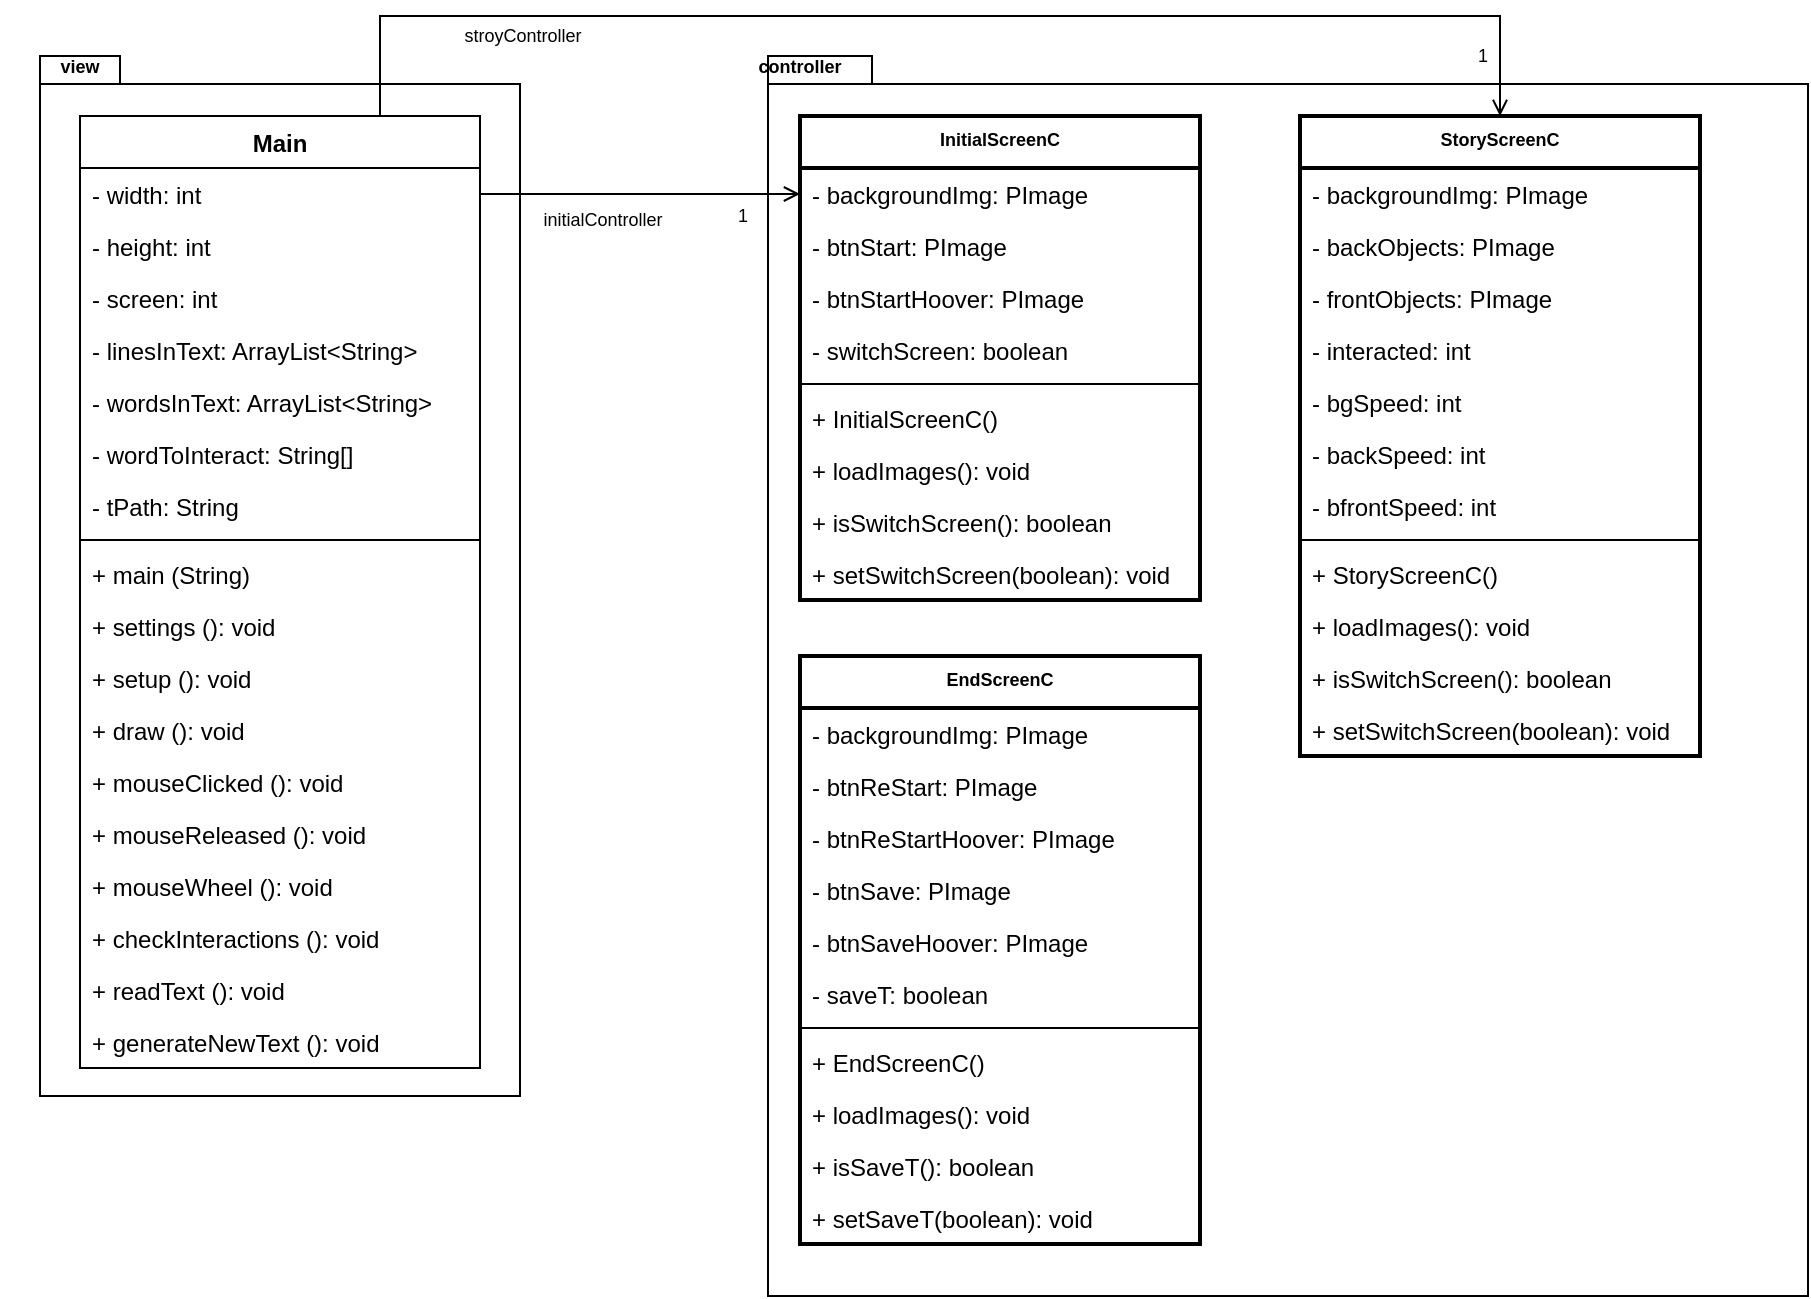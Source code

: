 <mxfile version="14.4.7" type="device"><diagram id="isuigA0B2V9BOLrQZRAi" name="Page-1"><mxGraphModel dx="860" dy="505" grid="1" gridSize="10" guides="1" tooltips="1" connect="1" arrows="1" fold="1" page="1" pageScale="1" pageWidth="827" pageHeight="1169" math="0" shadow="0"><root><mxCell id="0"/><mxCell id="1" parent="0"/><mxCell id="RhSV0VvacWWm0Hfx9tG7-26" value="" style="shape=folder;fontStyle=1;spacingTop=10;tabWidth=40;tabHeight=14;tabPosition=left;html=1;" vertex="1" parent="1"><mxGeometry x="414" y="250" width="520" height="620" as="geometry"/></mxCell><mxCell id="RhSV0VvacWWm0Hfx9tG7-24" value="" style="shape=folder;fontStyle=1;spacingTop=10;tabWidth=40;tabHeight=14;tabPosition=left;html=1;" vertex="1" parent="1"><mxGeometry x="50" y="250" width="240" height="520" as="geometry"/></mxCell><mxCell id="RhSV0VvacWWm0Hfx9tG7-52" style="edgeStyle=orthogonalEdgeStyle;rounded=0;orthogonalLoop=1;jettySize=auto;html=1;exitX=0.75;exitY=0;exitDx=0;exitDy=0;entryX=0.5;entryY=0;entryDx=0;entryDy=0;endArrow=open;endFill=0;fontSize=9;" edge="1" parent="1" source="RhSV0VvacWWm0Hfx9tG7-5" target="RhSV0VvacWWm0Hfx9tG7-42"><mxGeometry relative="1" as="geometry"><Array as="points"><mxPoint x="220" y="230"/><mxPoint x="780" y="230"/></Array></mxGeometry></mxCell><mxCell id="RhSV0VvacWWm0Hfx9tG7-55" value="stroyController" style="edgeLabel;html=1;align=center;verticalAlign=middle;resizable=0;points=[];fontSize=9;" vertex="1" connectable="0" parent="RhSV0VvacWWm0Hfx9tG7-52"><mxGeometry x="-0.531" y="-3" relative="1" as="geometry"><mxPoint x="-34.29" y="7" as="offset"/></mxGeometry></mxCell><mxCell id="RhSV0VvacWWm0Hfx9tG7-56" value="1" style="edgeLabel;html=1;align=center;verticalAlign=middle;resizable=0;points=[];fontSize=9;" vertex="1" connectable="0" parent="RhSV0VvacWWm0Hfx9tG7-52"><mxGeometry x="0.439" y="2" relative="1" as="geometry"><mxPoint x="125.71" y="22" as="offset"/></mxGeometry></mxCell><mxCell id="RhSV0VvacWWm0Hfx9tG7-5" value="Main" style="swimlane;fontStyle=1;align=center;verticalAlign=top;childLayout=stackLayout;horizontal=1;startSize=26;horizontalStack=0;resizeParent=1;resizeParentMax=0;resizeLast=0;collapsible=1;marginBottom=0;" vertex="1" parent="1"><mxGeometry x="70" y="280" width="200" height="476" as="geometry"/></mxCell><mxCell id="RhSV0VvacWWm0Hfx9tG7-6" value="- width: int" style="text;strokeColor=none;fillColor=none;align=left;verticalAlign=top;spacingLeft=4;spacingRight=4;overflow=hidden;rotatable=0;points=[[0,0.5],[1,0.5]];portConstraint=eastwest;" vertex="1" parent="RhSV0VvacWWm0Hfx9tG7-5"><mxGeometry y="26" width="200" height="26" as="geometry"/></mxCell><mxCell id="RhSV0VvacWWm0Hfx9tG7-9" value="- height: int" style="text;strokeColor=none;fillColor=none;align=left;verticalAlign=top;spacingLeft=4;spacingRight=4;overflow=hidden;rotatable=0;points=[[0,0.5],[1,0.5]];portConstraint=eastwest;" vertex="1" parent="RhSV0VvacWWm0Hfx9tG7-5"><mxGeometry y="52" width="200" height="26" as="geometry"/></mxCell><mxCell id="RhSV0VvacWWm0Hfx9tG7-10" value="- screen: int" style="text;strokeColor=none;fillColor=none;align=left;verticalAlign=top;spacingLeft=4;spacingRight=4;overflow=hidden;rotatable=0;points=[[0,0.5],[1,0.5]];portConstraint=eastwest;" vertex="1" parent="RhSV0VvacWWm0Hfx9tG7-5"><mxGeometry y="78" width="200" height="26" as="geometry"/></mxCell><mxCell id="RhSV0VvacWWm0Hfx9tG7-19" value="- linesInText: ArrayList&lt;String&gt;" style="text;strokeColor=none;fillColor=none;align=left;verticalAlign=top;spacingLeft=4;spacingRight=4;overflow=hidden;rotatable=0;points=[[0,0.5],[1,0.5]];portConstraint=eastwest;" vertex="1" parent="RhSV0VvacWWm0Hfx9tG7-5"><mxGeometry y="104" width="200" height="26" as="geometry"/></mxCell><mxCell id="RhSV0VvacWWm0Hfx9tG7-20" value="- wordsInText: ArrayList&lt;String&gt;" style="text;strokeColor=none;fillColor=none;align=left;verticalAlign=top;spacingLeft=4;spacingRight=4;overflow=hidden;rotatable=0;points=[[0,0.5],[1,0.5]];portConstraint=eastwest;" vertex="1" parent="RhSV0VvacWWm0Hfx9tG7-5"><mxGeometry y="130" width="200" height="26" as="geometry"/></mxCell><mxCell id="RhSV0VvacWWm0Hfx9tG7-21" value="- wordToInteract: String[]" style="text;strokeColor=none;fillColor=none;align=left;verticalAlign=top;spacingLeft=4;spacingRight=4;overflow=hidden;rotatable=0;points=[[0,0.5],[1,0.5]];portConstraint=eastwest;" vertex="1" parent="RhSV0VvacWWm0Hfx9tG7-5"><mxGeometry y="156" width="200" height="26" as="geometry"/></mxCell><mxCell id="RhSV0VvacWWm0Hfx9tG7-22" value="- tPath: String" style="text;strokeColor=none;fillColor=none;align=left;verticalAlign=top;spacingLeft=4;spacingRight=4;overflow=hidden;rotatable=0;points=[[0,0.5],[1,0.5]];portConstraint=eastwest;" vertex="1" parent="RhSV0VvacWWm0Hfx9tG7-5"><mxGeometry y="182" width="200" height="26" as="geometry"/></mxCell><mxCell id="RhSV0VvacWWm0Hfx9tG7-7" value="" style="line;strokeWidth=1;fillColor=none;align=left;verticalAlign=middle;spacingTop=-1;spacingLeft=3;spacingRight=3;rotatable=0;labelPosition=right;points=[];portConstraint=eastwest;" vertex="1" parent="RhSV0VvacWWm0Hfx9tG7-5"><mxGeometry y="208" width="200" height="8" as="geometry"/></mxCell><mxCell id="RhSV0VvacWWm0Hfx9tG7-8" value="+ main (String)" style="text;strokeColor=none;fillColor=none;align=left;verticalAlign=top;spacingLeft=4;spacingRight=4;overflow=hidden;rotatable=0;points=[[0,0.5],[1,0.5]];portConstraint=eastwest;" vertex="1" parent="RhSV0VvacWWm0Hfx9tG7-5"><mxGeometry y="216" width="200" height="26" as="geometry"/></mxCell><mxCell id="RhSV0VvacWWm0Hfx9tG7-11" value="+ settings (): void" style="text;strokeColor=none;fillColor=none;align=left;verticalAlign=top;spacingLeft=4;spacingRight=4;overflow=hidden;rotatable=0;points=[[0,0.5],[1,0.5]];portConstraint=eastwest;" vertex="1" parent="RhSV0VvacWWm0Hfx9tG7-5"><mxGeometry y="242" width="200" height="26" as="geometry"/></mxCell><mxCell id="RhSV0VvacWWm0Hfx9tG7-15" value="+ setup (): void" style="text;strokeColor=none;fillColor=none;align=left;verticalAlign=top;spacingLeft=4;spacingRight=4;overflow=hidden;rotatable=0;points=[[0,0.5],[1,0.5]];portConstraint=eastwest;" vertex="1" parent="RhSV0VvacWWm0Hfx9tG7-5"><mxGeometry y="268" width="200" height="26" as="geometry"/></mxCell><mxCell id="RhSV0VvacWWm0Hfx9tG7-12" value="+ draw (): void" style="text;strokeColor=none;fillColor=none;align=left;verticalAlign=top;spacingLeft=4;spacingRight=4;overflow=hidden;rotatable=0;points=[[0,0.5],[1,0.5]];portConstraint=eastwest;" vertex="1" parent="RhSV0VvacWWm0Hfx9tG7-5"><mxGeometry y="294" width="200" height="26" as="geometry"/></mxCell><mxCell id="RhSV0VvacWWm0Hfx9tG7-14" value="+ mouseClicked (): void" style="text;strokeColor=none;fillColor=none;align=left;verticalAlign=top;spacingLeft=4;spacingRight=4;overflow=hidden;rotatable=0;points=[[0,0.5],[1,0.5]];portConstraint=eastwest;" vertex="1" parent="RhSV0VvacWWm0Hfx9tG7-5"><mxGeometry y="320" width="200" height="26" as="geometry"/></mxCell><mxCell id="RhSV0VvacWWm0Hfx9tG7-13" value="+ mouseReleased (): void" style="text;strokeColor=none;fillColor=none;align=left;verticalAlign=top;spacingLeft=4;spacingRight=4;overflow=hidden;rotatable=0;points=[[0,0.5],[1,0.5]];portConstraint=eastwest;" vertex="1" parent="RhSV0VvacWWm0Hfx9tG7-5"><mxGeometry y="346" width="200" height="26" as="geometry"/></mxCell><mxCell id="RhSV0VvacWWm0Hfx9tG7-17" value="+ mouseWheel (): void" style="text;strokeColor=none;fillColor=none;align=left;verticalAlign=top;spacingLeft=4;spacingRight=4;overflow=hidden;rotatable=0;points=[[0,0.5],[1,0.5]];portConstraint=eastwest;" vertex="1" parent="RhSV0VvacWWm0Hfx9tG7-5"><mxGeometry y="372" width="200" height="26" as="geometry"/></mxCell><mxCell id="RhSV0VvacWWm0Hfx9tG7-16" value="+ checkInteractions (): void" style="text;strokeColor=none;fillColor=none;align=left;verticalAlign=top;spacingLeft=4;spacingRight=4;overflow=hidden;rotatable=0;points=[[0,0.5],[1,0.5]];portConstraint=eastwest;" vertex="1" parent="RhSV0VvacWWm0Hfx9tG7-5"><mxGeometry y="398" width="200" height="26" as="geometry"/></mxCell><mxCell id="RhSV0VvacWWm0Hfx9tG7-18" value="+ readText (): void" style="text;strokeColor=none;fillColor=none;align=left;verticalAlign=top;spacingLeft=4;spacingRight=4;overflow=hidden;rotatable=0;points=[[0,0.5],[1,0.5]];portConstraint=eastwest;" vertex="1" parent="RhSV0VvacWWm0Hfx9tG7-5"><mxGeometry y="424" width="200" height="26" as="geometry"/></mxCell><mxCell id="RhSV0VvacWWm0Hfx9tG7-23" value="+ generateNewText (): void" style="text;strokeColor=none;fillColor=none;align=left;verticalAlign=top;spacingLeft=4;spacingRight=4;overflow=hidden;rotatable=0;points=[[0,0.5],[1,0.5]];portConstraint=eastwest;" vertex="1" parent="RhSV0VvacWWm0Hfx9tG7-5"><mxGeometry y="450" width="200" height="26" as="geometry"/></mxCell><mxCell id="RhSV0VvacWWm0Hfx9tG7-25" value="view" style="text;align=center;fontStyle=1;verticalAlign=middle;spacingLeft=3;spacingRight=3;strokeColor=none;rotatable=0;points=[[0,0.5],[1,0.5]];portConstraint=eastwest;strokeWidth=2;fontSize=9;" vertex="1" parent="1"><mxGeometry x="30" y="240" width="80" height="30" as="geometry"/></mxCell><mxCell id="RhSV0VvacWWm0Hfx9tG7-27" value="controller" style="text;align=center;fontStyle=1;verticalAlign=middle;spacingLeft=3;spacingRight=3;strokeColor=none;rotatable=0;points=[[0,0.5],[1,0.5]];portConstraint=eastwest;strokeWidth=2;fontSize=9;" vertex="1" parent="1"><mxGeometry x="390" y="240" width="80" height="30" as="geometry"/></mxCell><mxCell id="RhSV0VvacWWm0Hfx9tG7-28" value="InitialScreenC" style="swimlane;fontStyle=1;align=center;verticalAlign=top;childLayout=stackLayout;horizontal=1;startSize=26;horizontalStack=0;resizeParent=1;resizeParentMax=0;resizeLast=0;collapsible=1;marginBottom=0;strokeWidth=2;fontSize=9;" vertex="1" parent="1"><mxGeometry x="430" y="280" width="200" height="242" as="geometry"/></mxCell><mxCell id="RhSV0VvacWWm0Hfx9tG7-32" value="- backgroundImg: PImage" style="text;strokeColor=none;fillColor=none;align=left;verticalAlign=top;spacingLeft=4;spacingRight=4;overflow=hidden;rotatable=0;points=[[0,0.5],[1,0.5]];portConstraint=eastwest;" vertex="1" parent="RhSV0VvacWWm0Hfx9tG7-28"><mxGeometry y="26" width="200" height="26" as="geometry"/></mxCell><mxCell id="RhSV0VvacWWm0Hfx9tG7-33" value="- btnStart: PImage" style="text;strokeColor=none;fillColor=none;align=left;verticalAlign=top;spacingLeft=4;spacingRight=4;overflow=hidden;rotatable=0;points=[[0,0.5],[1,0.5]];portConstraint=eastwest;" vertex="1" parent="RhSV0VvacWWm0Hfx9tG7-28"><mxGeometry y="52" width="200" height="26" as="geometry"/></mxCell><mxCell id="RhSV0VvacWWm0Hfx9tG7-34" value="- btnStartHoover: PImage" style="text;strokeColor=none;fillColor=none;align=left;verticalAlign=top;spacingLeft=4;spacingRight=4;overflow=hidden;rotatable=0;points=[[0,0.5],[1,0.5]];portConstraint=eastwest;" vertex="1" parent="RhSV0VvacWWm0Hfx9tG7-28"><mxGeometry y="78" width="200" height="26" as="geometry"/></mxCell><mxCell id="RhSV0VvacWWm0Hfx9tG7-37" value="- switchScreen: boolean" style="text;strokeColor=none;fillColor=none;align=left;verticalAlign=top;spacingLeft=4;spacingRight=4;overflow=hidden;rotatable=0;points=[[0,0.5],[1,0.5]];portConstraint=eastwest;" vertex="1" parent="RhSV0VvacWWm0Hfx9tG7-28"><mxGeometry y="104" width="200" height="26" as="geometry"/></mxCell><mxCell id="RhSV0VvacWWm0Hfx9tG7-30" value="" style="line;strokeWidth=1;fillColor=none;align=left;verticalAlign=middle;spacingTop=-1;spacingLeft=3;spacingRight=3;rotatable=0;labelPosition=right;points=[];portConstraint=eastwest;" vertex="1" parent="RhSV0VvacWWm0Hfx9tG7-28"><mxGeometry y="130" width="200" height="8" as="geometry"/></mxCell><mxCell id="RhSV0VvacWWm0Hfx9tG7-31" value="+ InitialScreenC()" style="text;strokeColor=none;fillColor=none;align=left;verticalAlign=top;spacingLeft=4;spacingRight=4;overflow=hidden;rotatable=0;points=[[0,0.5],[1,0.5]];portConstraint=eastwest;" vertex="1" parent="RhSV0VvacWWm0Hfx9tG7-28"><mxGeometry y="138" width="200" height="26" as="geometry"/></mxCell><mxCell id="RhSV0VvacWWm0Hfx9tG7-35" value="+ loadImages(): void" style="text;strokeColor=none;fillColor=none;align=left;verticalAlign=top;spacingLeft=4;spacingRight=4;overflow=hidden;rotatable=0;points=[[0,0.5],[1,0.5]];portConstraint=eastwest;" vertex="1" parent="RhSV0VvacWWm0Hfx9tG7-28"><mxGeometry y="164" width="200" height="26" as="geometry"/></mxCell><mxCell id="RhSV0VvacWWm0Hfx9tG7-36" value="+ isSwitchScreen(): boolean" style="text;strokeColor=none;fillColor=none;align=left;verticalAlign=top;spacingLeft=4;spacingRight=4;overflow=hidden;rotatable=0;points=[[0,0.5],[1,0.5]];portConstraint=eastwest;" vertex="1" parent="RhSV0VvacWWm0Hfx9tG7-28"><mxGeometry y="190" width="200" height="26" as="geometry"/></mxCell><mxCell id="RhSV0VvacWWm0Hfx9tG7-39" value="+ setSwitchScreen(boolean): void" style="text;strokeColor=none;fillColor=none;align=left;verticalAlign=top;spacingLeft=4;spacingRight=4;overflow=hidden;rotatable=0;points=[[0,0.5],[1,0.5]];portConstraint=eastwest;" vertex="1" parent="RhSV0VvacWWm0Hfx9tG7-28"><mxGeometry y="216" width="200" height="26" as="geometry"/></mxCell><mxCell id="RhSV0VvacWWm0Hfx9tG7-40" style="edgeStyle=orthogonalEdgeStyle;rounded=0;orthogonalLoop=1;jettySize=auto;html=1;exitX=1;exitY=0.5;exitDx=0;exitDy=0;entryX=0;entryY=0.5;entryDx=0;entryDy=0;fontSize=9;endArrow=open;endFill=0;" edge="1" parent="1" source="RhSV0VvacWWm0Hfx9tG7-6" target="RhSV0VvacWWm0Hfx9tG7-32"><mxGeometry relative="1" as="geometry"/></mxCell><mxCell id="RhSV0VvacWWm0Hfx9tG7-53" value="initialController" style="edgeLabel;html=1;align=center;verticalAlign=middle;resizable=0;points=[];fontSize=9;" vertex="1" connectable="0" parent="RhSV0VvacWWm0Hfx9tG7-40"><mxGeometry x="0.276" y="-2" relative="1" as="geometry"><mxPoint x="-41.43" y="11" as="offset"/></mxGeometry></mxCell><mxCell id="RhSV0VvacWWm0Hfx9tG7-54" value="1" style="edgeLabel;html=1;align=center;verticalAlign=middle;resizable=0;points=[];fontSize=9;" vertex="1" connectable="0" parent="RhSV0VvacWWm0Hfx9tG7-40"><mxGeometry x="0.669" y="-2" relative="1" as="geometry"><mxPoint x="-2.86" y="9" as="offset"/></mxGeometry></mxCell><mxCell id="RhSV0VvacWWm0Hfx9tG7-42" value="StoryScreenC" style="swimlane;fontStyle=1;align=center;verticalAlign=top;childLayout=stackLayout;horizontal=1;startSize=26;horizontalStack=0;resizeParent=1;resizeParentMax=0;resizeLast=0;collapsible=1;marginBottom=0;strokeWidth=2;fontSize=9;" vertex="1" parent="1"><mxGeometry x="680" y="280" width="200" height="320" as="geometry"/></mxCell><mxCell id="RhSV0VvacWWm0Hfx9tG7-43" value="- backgroundImg: PImage" style="text;strokeColor=none;fillColor=none;align=left;verticalAlign=top;spacingLeft=4;spacingRight=4;overflow=hidden;rotatable=0;points=[[0,0.5],[1,0.5]];portConstraint=eastwest;" vertex="1" parent="RhSV0VvacWWm0Hfx9tG7-42"><mxGeometry y="26" width="200" height="26" as="geometry"/></mxCell><mxCell id="RhSV0VvacWWm0Hfx9tG7-69" value="- backObjects: PImage" style="text;strokeColor=none;fillColor=none;align=left;verticalAlign=top;spacingLeft=4;spacingRight=4;overflow=hidden;rotatable=0;points=[[0,0.5],[1,0.5]];portConstraint=eastwest;" vertex="1" parent="RhSV0VvacWWm0Hfx9tG7-42"><mxGeometry y="52" width="200" height="26" as="geometry"/></mxCell><mxCell id="RhSV0VvacWWm0Hfx9tG7-70" value="- frontObjects: PImage" style="text;strokeColor=none;fillColor=none;align=left;verticalAlign=top;spacingLeft=4;spacingRight=4;overflow=hidden;rotatable=0;points=[[0,0.5],[1,0.5]];portConstraint=eastwest;" vertex="1" parent="RhSV0VvacWWm0Hfx9tG7-42"><mxGeometry y="78" width="200" height="26" as="geometry"/></mxCell><mxCell id="RhSV0VvacWWm0Hfx9tG7-46" value="- interacted: int" style="text;strokeColor=none;fillColor=none;align=left;verticalAlign=top;spacingLeft=4;spacingRight=4;overflow=hidden;rotatable=0;points=[[0,0.5],[1,0.5]];portConstraint=eastwest;" vertex="1" parent="RhSV0VvacWWm0Hfx9tG7-42"><mxGeometry y="104" width="200" height="26" as="geometry"/></mxCell><mxCell id="RhSV0VvacWWm0Hfx9tG7-71" value="- bgSpeed: int" style="text;strokeColor=none;fillColor=none;align=left;verticalAlign=top;spacingLeft=4;spacingRight=4;overflow=hidden;rotatable=0;points=[[0,0.5],[1,0.5]];portConstraint=eastwest;" vertex="1" parent="RhSV0VvacWWm0Hfx9tG7-42"><mxGeometry y="130" width="200" height="26" as="geometry"/></mxCell><mxCell id="RhSV0VvacWWm0Hfx9tG7-72" value="- backSpeed: int" style="text;strokeColor=none;fillColor=none;align=left;verticalAlign=top;spacingLeft=4;spacingRight=4;overflow=hidden;rotatable=0;points=[[0,0.5],[1,0.5]];portConstraint=eastwest;" vertex="1" parent="RhSV0VvacWWm0Hfx9tG7-42"><mxGeometry y="156" width="200" height="26" as="geometry"/></mxCell><mxCell id="RhSV0VvacWWm0Hfx9tG7-73" value="- bfrontSpeed: int" style="text;strokeColor=none;fillColor=none;align=left;verticalAlign=top;spacingLeft=4;spacingRight=4;overflow=hidden;rotatable=0;points=[[0,0.5],[1,0.5]];portConstraint=eastwest;" vertex="1" parent="RhSV0VvacWWm0Hfx9tG7-42"><mxGeometry y="182" width="200" height="26" as="geometry"/></mxCell><mxCell id="RhSV0VvacWWm0Hfx9tG7-47" value="" style="line;strokeWidth=1;fillColor=none;align=left;verticalAlign=middle;spacingTop=-1;spacingLeft=3;spacingRight=3;rotatable=0;labelPosition=right;points=[];portConstraint=eastwest;" vertex="1" parent="RhSV0VvacWWm0Hfx9tG7-42"><mxGeometry y="208" width="200" height="8" as="geometry"/></mxCell><mxCell id="RhSV0VvacWWm0Hfx9tG7-48" value="+ StoryScreenC()" style="text;strokeColor=none;fillColor=none;align=left;verticalAlign=top;spacingLeft=4;spacingRight=4;overflow=hidden;rotatable=0;points=[[0,0.5],[1,0.5]];portConstraint=eastwest;" vertex="1" parent="RhSV0VvacWWm0Hfx9tG7-42"><mxGeometry y="216" width="200" height="26" as="geometry"/></mxCell><mxCell id="RhSV0VvacWWm0Hfx9tG7-49" value="+ loadImages(): void" style="text;strokeColor=none;fillColor=none;align=left;verticalAlign=top;spacingLeft=4;spacingRight=4;overflow=hidden;rotatable=0;points=[[0,0.5],[1,0.5]];portConstraint=eastwest;" vertex="1" parent="RhSV0VvacWWm0Hfx9tG7-42"><mxGeometry y="242" width="200" height="26" as="geometry"/></mxCell><mxCell id="RhSV0VvacWWm0Hfx9tG7-50" value="+ isSwitchScreen(): boolean" style="text;strokeColor=none;fillColor=none;align=left;verticalAlign=top;spacingLeft=4;spacingRight=4;overflow=hidden;rotatable=0;points=[[0,0.5],[1,0.5]];portConstraint=eastwest;" vertex="1" parent="RhSV0VvacWWm0Hfx9tG7-42"><mxGeometry y="268" width="200" height="26" as="geometry"/></mxCell><mxCell id="RhSV0VvacWWm0Hfx9tG7-51" value="+ setSwitchScreen(boolean): void" style="text;strokeColor=none;fillColor=none;align=left;verticalAlign=top;spacingLeft=4;spacingRight=4;overflow=hidden;rotatable=0;points=[[0,0.5],[1,0.5]];portConstraint=eastwest;" vertex="1" parent="RhSV0VvacWWm0Hfx9tG7-42"><mxGeometry y="294" width="200" height="26" as="geometry"/></mxCell><mxCell id="RhSV0VvacWWm0Hfx9tG7-57" value="EndScreenC" style="swimlane;fontStyle=1;align=center;verticalAlign=top;childLayout=stackLayout;horizontal=1;startSize=26;horizontalStack=0;resizeParent=1;resizeParentMax=0;resizeLast=0;collapsible=1;marginBottom=0;strokeWidth=2;fontSize=9;" vertex="1" parent="1"><mxGeometry x="430" y="550" width="200" height="294" as="geometry"/></mxCell><mxCell id="RhSV0VvacWWm0Hfx9tG7-58" value="- backgroundImg: PImage" style="text;strokeColor=none;fillColor=none;align=left;verticalAlign=top;spacingLeft=4;spacingRight=4;overflow=hidden;rotatable=0;points=[[0,0.5],[1,0.5]];portConstraint=eastwest;" vertex="1" parent="RhSV0VvacWWm0Hfx9tG7-57"><mxGeometry y="26" width="200" height="26" as="geometry"/></mxCell><mxCell id="RhSV0VvacWWm0Hfx9tG7-59" value="- btnReStart: PImage" style="text;strokeColor=none;fillColor=none;align=left;verticalAlign=top;spacingLeft=4;spacingRight=4;overflow=hidden;rotatable=0;points=[[0,0.5],[1,0.5]];portConstraint=eastwest;" vertex="1" parent="RhSV0VvacWWm0Hfx9tG7-57"><mxGeometry y="52" width="200" height="26" as="geometry"/></mxCell><mxCell id="RhSV0VvacWWm0Hfx9tG7-60" value="- btnReStartHoover: PImage" style="text;strokeColor=none;fillColor=none;align=left;verticalAlign=top;spacingLeft=4;spacingRight=4;overflow=hidden;rotatable=0;points=[[0,0.5],[1,0.5]];portConstraint=eastwest;" vertex="1" parent="RhSV0VvacWWm0Hfx9tG7-57"><mxGeometry y="78" width="200" height="26" as="geometry"/></mxCell><mxCell id="RhSV0VvacWWm0Hfx9tG7-68" value="- btnSave: PImage" style="text;strokeColor=none;fillColor=none;align=left;verticalAlign=top;spacingLeft=4;spacingRight=4;overflow=hidden;rotatable=0;points=[[0,0.5],[1,0.5]];portConstraint=eastwest;" vertex="1" parent="RhSV0VvacWWm0Hfx9tG7-57"><mxGeometry y="104" width="200" height="26" as="geometry"/></mxCell><mxCell id="RhSV0VvacWWm0Hfx9tG7-67" value="- btnSaveHoover: PImage" style="text;strokeColor=none;fillColor=none;align=left;verticalAlign=top;spacingLeft=4;spacingRight=4;overflow=hidden;rotatable=0;points=[[0,0.5],[1,0.5]];portConstraint=eastwest;" vertex="1" parent="RhSV0VvacWWm0Hfx9tG7-57"><mxGeometry y="130" width="200" height="26" as="geometry"/></mxCell><mxCell id="RhSV0VvacWWm0Hfx9tG7-61" value="- saveT: boolean" style="text;strokeColor=none;fillColor=none;align=left;verticalAlign=top;spacingLeft=4;spacingRight=4;overflow=hidden;rotatable=0;points=[[0,0.5],[1,0.5]];portConstraint=eastwest;" vertex="1" parent="RhSV0VvacWWm0Hfx9tG7-57"><mxGeometry y="156" width="200" height="26" as="geometry"/></mxCell><mxCell id="RhSV0VvacWWm0Hfx9tG7-62" value="" style="line;strokeWidth=1;fillColor=none;align=left;verticalAlign=middle;spacingTop=-1;spacingLeft=3;spacingRight=3;rotatable=0;labelPosition=right;points=[];portConstraint=eastwest;" vertex="1" parent="RhSV0VvacWWm0Hfx9tG7-57"><mxGeometry y="182" width="200" height="8" as="geometry"/></mxCell><mxCell id="RhSV0VvacWWm0Hfx9tG7-63" value="+ EndScreenC()" style="text;strokeColor=none;fillColor=none;align=left;verticalAlign=top;spacingLeft=4;spacingRight=4;overflow=hidden;rotatable=0;points=[[0,0.5],[1,0.5]];portConstraint=eastwest;" vertex="1" parent="RhSV0VvacWWm0Hfx9tG7-57"><mxGeometry y="190" width="200" height="26" as="geometry"/></mxCell><mxCell id="RhSV0VvacWWm0Hfx9tG7-64" value="+ loadImages(): void" style="text;strokeColor=none;fillColor=none;align=left;verticalAlign=top;spacingLeft=4;spacingRight=4;overflow=hidden;rotatable=0;points=[[0,0.5],[1,0.5]];portConstraint=eastwest;" vertex="1" parent="RhSV0VvacWWm0Hfx9tG7-57"><mxGeometry y="216" width="200" height="26" as="geometry"/></mxCell><mxCell id="RhSV0VvacWWm0Hfx9tG7-65" value="+ isSaveT(): boolean" style="text;strokeColor=none;fillColor=none;align=left;verticalAlign=top;spacingLeft=4;spacingRight=4;overflow=hidden;rotatable=0;points=[[0,0.5],[1,0.5]];portConstraint=eastwest;" vertex="1" parent="RhSV0VvacWWm0Hfx9tG7-57"><mxGeometry y="242" width="200" height="26" as="geometry"/></mxCell><mxCell id="RhSV0VvacWWm0Hfx9tG7-66" value="+ setSaveT(boolean): void" style="text;strokeColor=none;fillColor=none;align=left;verticalAlign=top;spacingLeft=4;spacingRight=4;overflow=hidden;rotatable=0;points=[[0,0.5],[1,0.5]];portConstraint=eastwest;" vertex="1" parent="RhSV0VvacWWm0Hfx9tG7-57"><mxGeometry y="268" width="200" height="26" as="geometry"/></mxCell></root></mxGraphModel></diagram></mxfile>